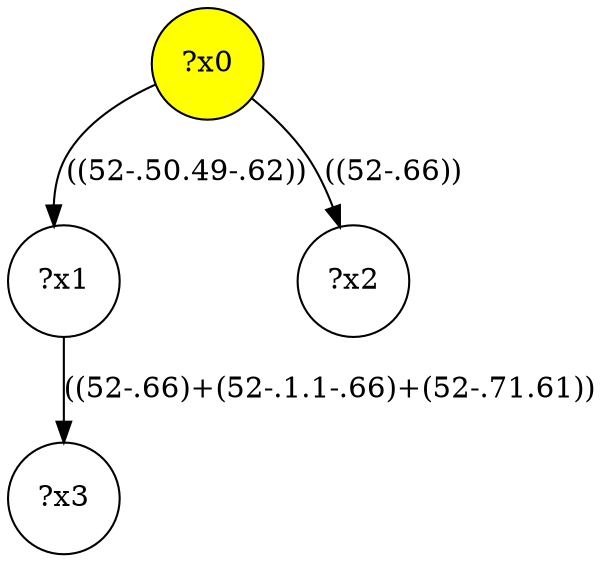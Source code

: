 digraph g {
	x0 [fillcolor="yellow", style="filled," shape=circle, label="?x0"];
	x1 [shape=circle, label="?x1"];
	x0 -> x1 [label="((52-.50.49-.62))"];
	x2 [shape=circle, label="?x2"];
	x0 -> x2 [label="((52-.66))"];
	x3 [shape=circle, label="?x3"];
	x1 -> x3 [label="((52-.66)+(52-.1.1-.66)+(52-.71.61))"];
}
